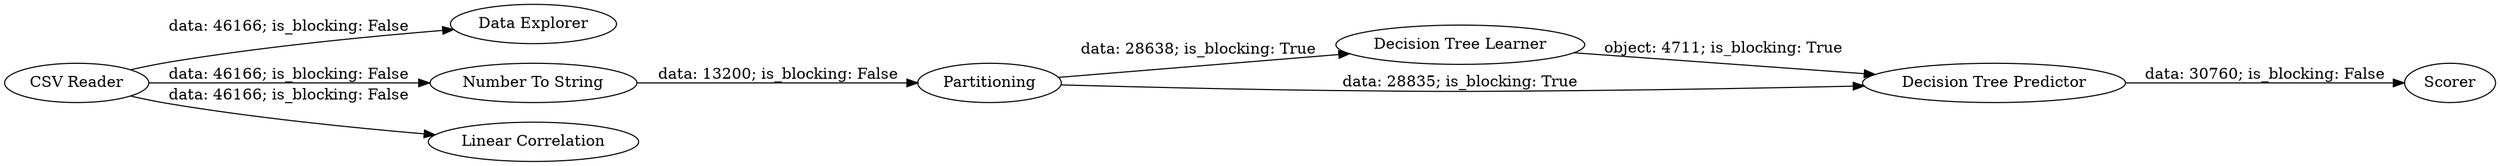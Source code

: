 digraph {
	"4625363282194727178_6" [label="Data Explorer"]
	"4625363282194727178_8" [label=Scorer]
	"4625363282194727178_3" [label="Decision Tree Learner"]
	"4625363282194727178_4" [label="Decision Tree Predictor"]
	"4625363282194727178_1" [label="CSV Reader"]
	"4625363282194727178_7" [label="Number To String"]
	"4625363282194727178_5" [label=Partitioning]
	"4625363282194727178_2" [label="Linear Correlation"]
	"4625363282194727178_3" -> "4625363282194727178_4" [label="object: 4711; is_blocking: True"]
	"4625363282194727178_4" -> "4625363282194727178_8" [label="data: 30760; is_blocking: False"]
	"4625363282194727178_5" -> "4625363282194727178_3" [label="data: 28638; is_blocking: True"]
	"4625363282194727178_1" -> "4625363282194727178_7" [label="data: 46166; is_blocking: False"]
	"4625363282194727178_7" -> "4625363282194727178_5" [label="data: 13200; is_blocking: False"]
	"4625363282194727178_1" -> "4625363282194727178_6" [label="data: 46166; is_blocking: False"]
	"4625363282194727178_5" -> "4625363282194727178_4" [label="data: 28835; is_blocking: True"]
	"4625363282194727178_1" -> "4625363282194727178_2" [label="data: 46166; is_blocking: False"]
	rankdir=LR
}
